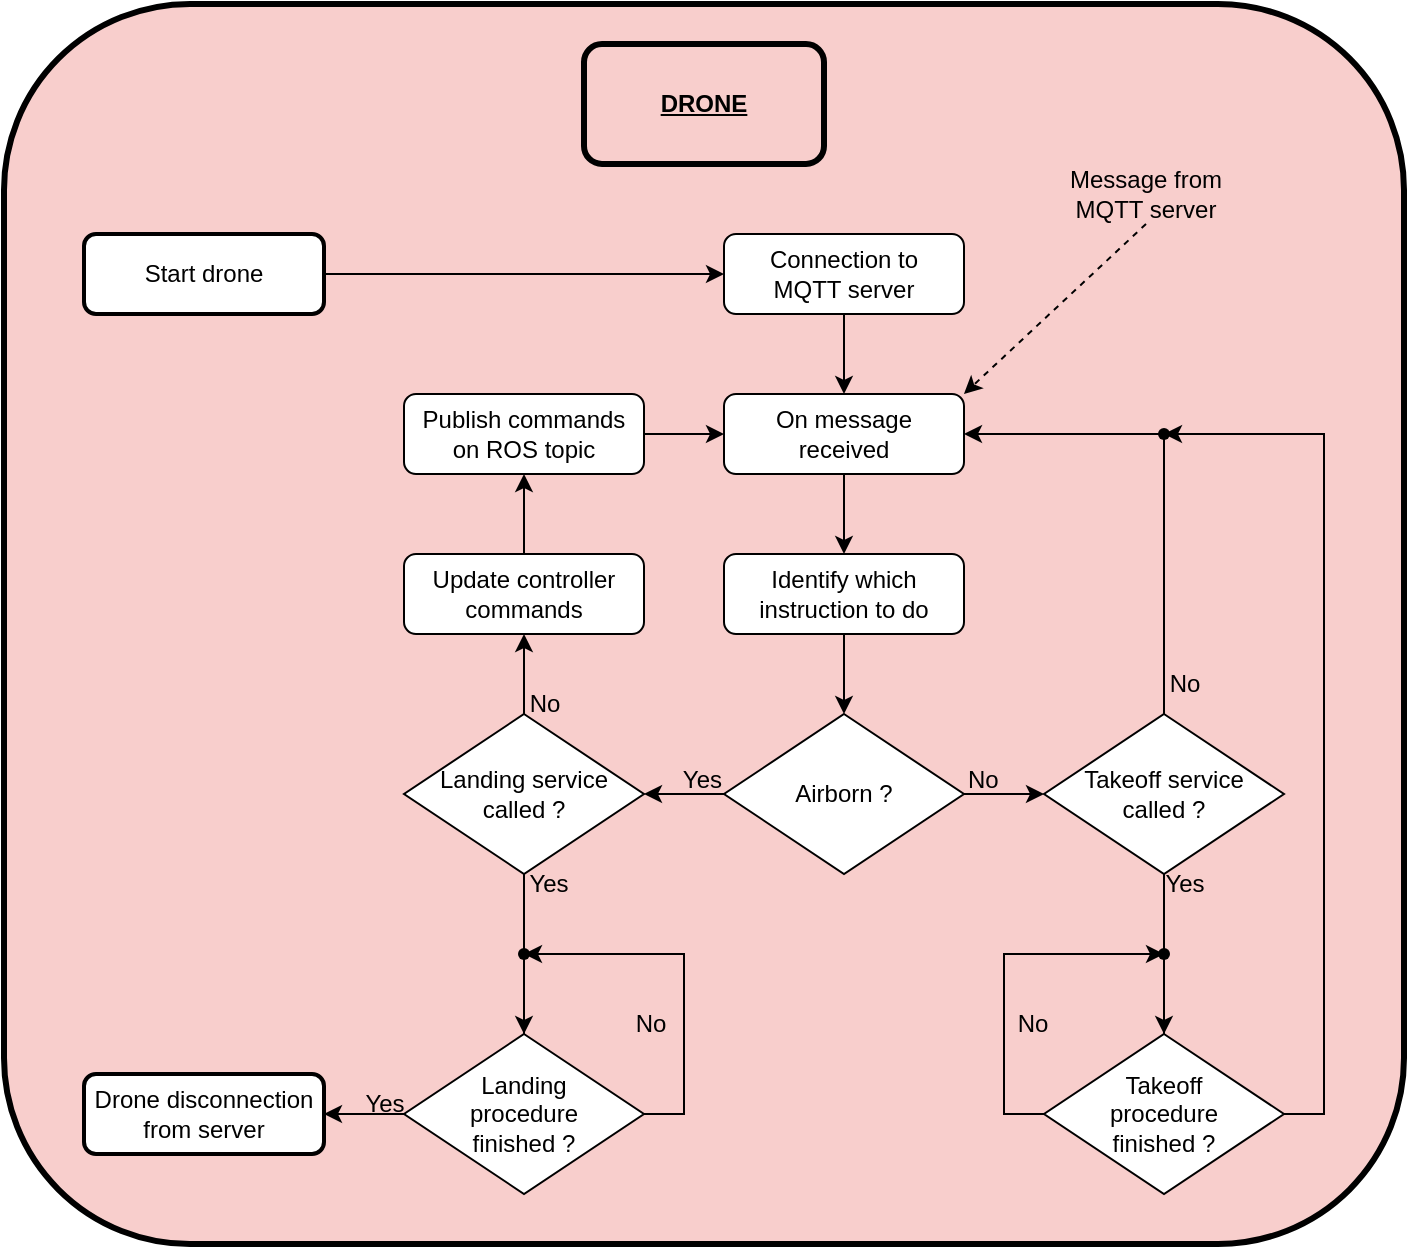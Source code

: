 <mxfile version="20.2.3" type="device"><diagram id="YWynhNQa6pNS4P3Q9ave" name="Page-1"><mxGraphModel dx="1038" dy="1906" grid="1" gridSize="10" guides="1" tooltips="1" connect="1" arrows="1" fold="1" page="1" pageScale="1" pageWidth="827" pageHeight="1169" math="0" shadow="0"><root><mxCell id="0"/><mxCell id="1" parent="0"/><mxCell id="b3_osXJPvwk4AB5yrKwR-54" value="" style="group" parent="1" vertex="1" connectable="0"><mxGeometry x="64" y="-1000" width="700" height="620" as="geometry"/></mxCell><mxCell id="Choq99pq6yWn-JIdaSkb-1" value="" style="rounded=1;whiteSpace=wrap;html=1;strokeWidth=3;fillColor=#f8cecc;strokeColor=#000000;" parent="b3_osXJPvwk4AB5yrKwR-54" vertex="1"><mxGeometry width="700" height="620" as="geometry"/></mxCell><mxCell id="b3_osXJPvwk4AB5yrKwR-53" value="" style="group" parent="b3_osXJPvwk4AB5yrKwR-54" vertex="1" connectable="0"><mxGeometry x="40" y="20" width="620" height="575" as="geometry"/></mxCell><mxCell id="lF3mcIXFgW5Q-NcDsV5V-53" value="&lt;b&gt;&lt;u&gt;DRONE&lt;/u&gt;&lt;/b&gt;" style="rounded=1;whiteSpace=wrap;html=1;strokeWidth=3;fillColor=none;" parent="b3_osXJPvwk4AB5yrKwR-53" vertex="1"><mxGeometry x="250" width="120" height="60" as="geometry"/></mxCell><mxCell id="b3_osXJPvwk4AB5yrKwR-52" value="" style="group" parent="b3_osXJPvwk4AB5yrKwR-53" vertex="1" connectable="0"><mxGeometry y="95" width="620" height="480" as="geometry"/></mxCell><mxCell id="b3_osXJPvwk4AB5yrKwR-1" value="Start drone" style="rounded=1;whiteSpace=wrap;html=1;perimeterSpacing=0;strokeWidth=2;" parent="b3_osXJPvwk4AB5yrKwR-52" vertex="1"><mxGeometry width="120" height="40" as="geometry"/></mxCell><mxCell id="b3_osXJPvwk4AB5yrKwR-2" value="Connection to &lt;br&gt;MQTT server" style="rounded=1;whiteSpace=wrap;html=1;" parent="b3_osXJPvwk4AB5yrKwR-52" vertex="1"><mxGeometry x="320" width="120" height="40" as="geometry"/></mxCell><mxCell id="b3_osXJPvwk4AB5yrKwR-4" style="edgeStyle=orthogonalEdgeStyle;rounded=0;orthogonalLoop=1;jettySize=auto;html=1;exitX=1;exitY=0.5;exitDx=0;exitDy=0;entryX=0;entryY=0.5;entryDx=0;entryDy=0;" parent="b3_osXJPvwk4AB5yrKwR-52" source="b3_osXJPvwk4AB5yrKwR-1" target="b3_osXJPvwk4AB5yrKwR-2" edge="1"><mxGeometry relative="1" as="geometry"/></mxCell><mxCell id="b3_osXJPvwk4AB5yrKwR-3" value="On message &lt;br&gt;received" style="rounded=1;whiteSpace=wrap;html=1;" parent="b3_osXJPvwk4AB5yrKwR-52" vertex="1"><mxGeometry x="320" y="80" width="120" height="40" as="geometry"/></mxCell><mxCell id="b3_osXJPvwk4AB5yrKwR-48" style="edgeStyle=orthogonalEdgeStyle;rounded=0;orthogonalLoop=1;jettySize=auto;html=1;exitX=0.5;exitY=1;exitDx=0;exitDy=0;entryX=0.5;entryY=0;entryDx=0;entryDy=0;" parent="b3_osXJPvwk4AB5yrKwR-52" source="b3_osXJPvwk4AB5yrKwR-2" target="b3_osXJPvwk4AB5yrKwR-3" edge="1"><mxGeometry relative="1" as="geometry"/></mxCell><mxCell id="b3_osXJPvwk4AB5yrKwR-7" value="Airborn ?" style="rhombus;whiteSpace=wrap;html=1;" parent="b3_osXJPvwk4AB5yrKwR-52" vertex="1"><mxGeometry x="320" y="240" width="120" height="80" as="geometry"/></mxCell><mxCell id="b3_osXJPvwk4AB5yrKwR-13" style="edgeStyle=orthogonalEdgeStyle;rounded=0;orthogonalLoop=1;jettySize=auto;html=1;exitDx=0;exitDy=0;entryX=1;entryY=0.5;entryDx=0;entryDy=0;startArrow=none;" parent="b3_osXJPvwk4AB5yrKwR-52" source="b3_osXJPvwk4AB5yrKwR-22" target="b3_osXJPvwk4AB5yrKwR-3" edge="1"><mxGeometry relative="1" as="geometry"><Array as="points"><mxPoint x="540" y="100"/></Array></mxGeometry></mxCell><mxCell id="b3_osXJPvwk4AB5yrKwR-9" value="Takeoff service &lt;br&gt;called ?" style="rhombus;whiteSpace=wrap;html=1;" parent="b3_osXJPvwk4AB5yrKwR-52" vertex="1"><mxGeometry x="480" y="240" width="120" height="80" as="geometry"/></mxCell><mxCell id="b3_osXJPvwk4AB5yrKwR-10" style="edgeStyle=orthogonalEdgeStyle;rounded=0;orthogonalLoop=1;jettySize=auto;html=1;exitX=1;exitY=0.5;exitDx=0;exitDy=0;entryX=0;entryY=0.5;entryDx=0;entryDy=0;" parent="b3_osXJPvwk4AB5yrKwR-52" source="b3_osXJPvwk4AB5yrKwR-7" target="b3_osXJPvwk4AB5yrKwR-9" edge="1"><mxGeometry relative="1" as="geometry"/></mxCell><mxCell id="b3_osXJPvwk4AB5yrKwR-11" value="No" style="text;html=1;align=left;verticalAlign=middle;resizable=0;points=[];autosize=1;strokeColor=none;fillColor=none;" parent="b3_osXJPvwk4AB5yrKwR-52" vertex="1"><mxGeometry x="440" y="258" width="40" height="30" as="geometry"/></mxCell><mxCell id="b3_osXJPvwk4AB5yrKwR-19" style="edgeStyle=orthogonalEdgeStyle;rounded=0;orthogonalLoop=1;jettySize=auto;html=1;exitX=0;exitY=0.5;exitDx=0;exitDy=0;" parent="b3_osXJPvwk4AB5yrKwR-52" source="b3_osXJPvwk4AB5yrKwR-12" edge="1"><mxGeometry relative="1" as="geometry"><mxPoint x="540" y="360" as="targetPoint"/><Array as="points"><mxPoint x="460" y="440"/><mxPoint x="460" y="360"/></Array></mxGeometry></mxCell><mxCell id="b3_osXJPvwk4AB5yrKwR-12" value="Takeoff &lt;br&gt;procedure &lt;br&gt;finished ?" style="rhombus;whiteSpace=wrap;html=1;" parent="b3_osXJPvwk4AB5yrKwR-52" vertex="1"><mxGeometry x="480" y="400" width="120" height="80" as="geometry"/></mxCell><mxCell id="b3_osXJPvwk4AB5yrKwR-14" value="No" style="text;html=1;align=center;verticalAlign=middle;resizable=0;points=[];autosize=1;strokeColor=none;fillColor=none;" parent="b3_osXJPvwk4AB5yrKwR-52" vertex="1"><mxGeometry x="530" y="210" width="40" height="30" as="geometry"/></mxCell><mxCell id="b3_osXJPvwk4AB5yrKwR-16" value="" style="shape=waypoint;sketch=0;size=6;pointerEvents=1;points=[];fillColor=none;resizable=0;rotatable=0;perimeter=centerPerimeter;snapToPoint=1;" parent="b3_osXJPvwk4AB5yrKwR-52" vertex="1"><mxGeometry x="520" y="340" width="40" height="40" as="geometry"/></mxCell><mxCell id="b3_osXJPvwk4AB5yrKwR-15" style="edgeStyle=orthogonalEdgeStyle;rounded=0;orthogonalLoop=1;jettySize=auto;html=1;exitDx=0;exitDy=0;entryX=0.5;entryY=0;entryDx=0;entryDy=0;startArrow=none;" parent="b3_osXJPvwk4AB5yrKwR-52" source="b3_osXJPvwk4AB5yrKwR-16" target="b3_osXJPvwk4AB5yrKwR-12" edge="1"><mxGeometry relative="1" as="geometry"/></mxCell><mxCell id="b3_osXJPvwk4AB5yrKwR-17" value="" style="edgeStyle=orthogonalEdgeStyle;rounded=0;orthogonalLoop=1;jettySize=auto;html=1;exitX=0.5;exitY=1;exitDx=0;exitDy=0;entryDx=0;entryDy=0;endArrow=none;" parent="b3_osXJPvwk4AB5yrKwR-52" source="b3_osXJPvwk4AB5yrKwR-9" target="b3_osXJPvwk4AB5yrKwR-16" edge="1"><mxGeometry relative="1" as="geometry"><mxPoint x="540" y="320" as="sourcePoint"/><mxPoint x="540" y="400" as="targetPoint"/></mxGeometry></mxCell><mxCell id="b3_osXJPvwk4AB5yrKwR-18" value="Yes" style="text;html=1;align=center;verticalAlign=middle;resizable=0;points=[];autosize=1;strokeColor=none;fillColor=none;" parent="b3_osXJPvwk4AB5yrKwR-52" vertex="1"><mxGeometry x="530" y="310" width="40" height="30" as="geometry"/></mxCell><mxCell id="b3_osXJPvwk4AB5yrKwR-20" value="No" style="text;html=1;align=center;verticalAlign=middle;resizable=0;points=[];autosize=1;strokeColor=none;fillColor=none;" parent="b3_osXJPvwk4AB5yrKwR-52" vertex="1"><mxGeometry x="454" y="380" width="40" height="30" as="geometry"/></mxCell><mxCell id="b3_osXJPvwk4AB5yrKwR-22" value="" style="shape=waypoint;sketch=0;size=6;pointerEvents=1;points=[];fillColor=none;resizable=0;rotatable=0;perimeter=centerPerimeter;snapToPoint=1;" parent="b3_osXJPvwk4AB5yrKwR-52" vertex="1"><mxGeometry x="520" y="80" width="40" height="40" as="geometry"/></mxCell><mxCell id="b3_osXJPvwk4AB5yrKwR-24" style="edgeStyle=orthogonalEdgeStyle;rounded=0;orthogonalLoop=1;jettySize=auto;html=1;exitX=1;exitY=0.5;exitDx=0;exitDy=0;entryX=1.042;entryY=0.521;entryDx=0;entryDy=0;entryPerimeter=0;" parent="b3_osXJPvwk4AB5yrKwR-52" source="b3_osXJPvwk4AB5yrKwR-12" target="b3_osXJPvwk4AB5yrKwR-22" edge="1"><mxGeometry relative="1" as="geometry"><Array as="points"><mxPoint x="620" y="440"/><mxPoint x="620" y="100"/></Array></mxGeometry></mxCell><mxCell id="b3_osXJPvwk4AB5yrKwR-23" value="" style="edgeStyle=orthogonalEdgeStyle;rounded=0;orthogonalLoop=1;jettySize=auto;html=1;exitX=0.5;exitY=0;exitDx=0;exitDy=0;entryDx=0;entryDy=0;endArrow=none;" parent="b3_osXJPvwk4AB5yrKwR-52" source="b3_osXJPvwk4AB5yrKwR-9" target="b3_osXJPvwk4AB5yrKwR-22" edge="1"><mxGeometry relative="1" as="geometry"><mxPoint x="540" y="200" as="sourcePoint"/><mxPoint x="440" y="140" as="targetPoint"/></mxGeometry></mxCell><mxCell id="b3_osXJPvwk4AB5yrKwR-29" style="edgeStyle=orthogonalEdgeStyle;rounded=0;orthogonalLoop=1;jettySize=auto;html=1;exitX=0.5;exitY=1;exitDx=0;exitDy=0;entryX=0.5;entryY=0;entryDx=0;entryDy=0;" parent="b3_osXJPvwk4AB5yrKwR-52" source="b3_osXJPvwk4AB5yrKwR-26" target="b3_osXJPvwk4AB5yrKwR-7" edge="1"><mxGeometry relative="1" as="geometry"/></mxCell><mxCell id="b3_osXJPvwk4AB5yrKwR-26" value="Identify which instruction to do" style="rounded=1;whiteSpace=wrap;html=1;" parent="b3_osXJPvwk4AB5yrKwR-52" vertex="1"><mxGeometry x="320" y="160" width="120" height="40" as="geometry"/></mxCell><mxCell id="b3_osXJPvwk4AB5yrKwR-28" style="edgeStyle=orthogonalEdgeStyle;rounded=0;orthogonalLoop=1;jettySize=auto;html=1;exitX=0.5;exitY=1;exitDx=0;exitDy=0;entryX=0.5;entryY=0;entryDx=0;entryDy=0;" parent="b3_osXJPvwk4AB5yrKwR-52" source="b3_osXJPvwk4AB5yrKwR-3" target="b3_osXJPvwk4AB5yrKwR-26" edge="1"><mxGeometry relative="1" as="geometry"/></mxCell><mxCell id="b3_osXJPvwk4AB5yrKwR-30" value="Landing service called ?" style="rhombus;whiteSpace=wrap;html=1;" parent="b3_osXJPvwk4AB5yrKwR-52" vertex="1"><mxGeometry x="160" y="240" width="120" height="80" as="geometry"/></mxCell><mxCell id="b3_osXJPvwk4AB5yrKwR-31" style="edgeStyle=orthogonalEdgeStyle;rounded=0;orthogonalLoop=1;jettySize=auto;html=1;exitX=0;exitY=0.5;exitDx=0;exitDy=0;" parent="b3_osXJPvwk4AB5yrKwR-52" source="b3_osXJPvwk4AB5yrKwR-7" target="b3_osXJPvwk4AB5yrKwR-30" edge="1"><mxGeometry relative="1" as="geometry"/></mxCell><mxCell id="b3_osXJPvwk4AB5yrKwR-32" value="Yes" style="text;html=1;align=right;verticalAlign=middle;resizable=0;points=[];autosize=1;strokeColor=none;fillColor=none;" parent="b3_osXJPvwk4AB5yrKwR-52" vertex="1"><mxGeometry x="280" y="258" width="40" height="30" as="geometry"/></mxCell><mxCell id="b3_osXJPvwk4AB5yrKwR-34" value="Update controller commands" style="rounded=1;whiteSpace=wrap;html=1;" parent="b3_osXJPvwk4AB5yrKwR-52" vertex="1"><mxGeometry x="160" y="160" width="120" height="40" as="geometry"/></mxCell><mxCell id="b3_osXJPvwk4AB5yrKwR-35" style="edgeStyle=orthogonalEdgeStyle;rounded=0;orthogonalLoop=1;jettySize=auto;html=1;exitX=0.5;exitY=0;exitDx=0;exitDy=0;entryX=0.5;entryY=1;entryDx=0;entryDy=0;" parent="b3_osXJPvwk4AB5yrKwR-52" source="b3_osXJPvwk4AB5yrKwR-30" target="b3_osXJPvwk4AB5yrKwR-34" edge="1"><mxGeometry relative="1" as="geometry"/></mxCell><mxCell id="b3_osXJPvwk4AB5yrKwR-38" style="edgeStyle=orthogonalEdgeStyle;rounded=0;orthogonalLoop=1;jettySize=auto;html=1;exitX=1;exitY=0.5;exitDx=0;exitDy=0;entryX=0;entryY=0.5;entryDx=0;entryDy=0;" parent="b3_osXJPvwk4AB5yrKwR-52" source="b3_osXJPvwk4AB5yrKwR-36" target="b3_osXJPvwk4AB5yrKwR-3" edge="1"><mxGeometry relative="1" as="geometry"/></mxCell><mxCell id="b3_osXJPvwk4AB5yrKwR-36" value="Publish commands on ROS topic" style="rounded=1;whiteSpace=wrap;html=1;" parent="b3_osXJPvwk4AB5yrKwR-52" vertex="1"><mxGeometry x="160" y="80" width="120" height="40" as="geometry"/></mxCell><mxCell id="b3_osXJPvwk4AB5yrKwR-39" value="Landing&lt;br&gt;procedure &lt;br&gt;finished ?" style="rhombus;whiteSpace=wrap;html=1;" parent="b3_osXJPvwk4AB5yrKwR-52" vertex="1"><mxGeometry x="160" y="400" width="120" height="80" as="geometry"/></mxCell><mxCell id="b3_osXJPvwk4AB5yrKwR-37" style="edgeStyle=orthogonalEdgeStyle;rounded=0;orthogonalLoop=1;jettySize=auto;html=1;exitX=0.5;exitY=0;exitDx=0;exitDy=0;entryX=0.5;entryY=1;entryDx=0;entryDy=0;" parent="b3_osXJPvwk4AB5yrKwR-52" source="b3_osXJPvwk4AB5yrKwR-34" target="b3_osXJPvwk4AB5yrKwR-36" edge="1"><mxGeometry relative="1" as="geometry"/></mxCell><mxCell id="b3_osXJPvwk4AB5yrKwR-41" value="No" style="text;html=1;align=center;verticalAlign=middle;resizable=0;points=[];autosize=1;strokeColor=none;fillColor=none;" parent="b3_osXJPvwk4AB5yrKwR-52" vertex="1"><mxGeometry x="210" y="220" width="40" height="30" as="geometry"/></mxCell><mxCell id="b3_osXJPvwk4AB5yrKwR-42" value="Yes" style="text;html=1;align=center;verticalAlign=middle;resizable=0;points=[];autosize=1;strokeColor=none;fillColor=none;" parent="b3_osXJPvwk4AB5yrKwR-52" vertex="1"><mxGeometry x="212" y="310" width="40" height="30" as="geometry"/></mxCell><mxCell id="b3_osXJPvwk4AB5yrKwR-43" value="" style="shape=waypoint;sketch=0;size=6;pointerEvents=1;points=[];fillColor=none;resizable=0;rotatable=0;perimeter=centerPerimeter;snapToPoint=1;" parent="b3_osXJPvwk4AB5yrKwR-52" vertex="1"><mxGeometry x="200" y="340" width="40" height="40" as="geometry"/></mxCell><mxCell id="b3_osXJPvwk4AB5yrKwR-40" style="edgeStyle=orthogonalEdgeStyle;rounded=0;orthogonalLoop=1;jettySize=auto;html=1;exitDx=0;exitDy=0;entryX=0.5;entryY=0;entryDx=0;entryDy=0;startArrow=none;" parent="b3_osXJPvwk4AB5yrKwR-52" source="b3_osXJPvwk4AB5yrKwR-43" target="b3_osXJPvwk4AB5yrKwR-39" edge="1"><mxGeometry relative="1" as="geometry"/></mxCell><mxCell id="b3_osXJPvwk4AB5yrKwR-45" style="edgeStyle=orthogonalEdgeStyle;rounded=0;orthogonalLoop=1;jettySize=auto;html=1;exitX=1;exitY=0.5;exitDx=0;exitDy=0;entryX=0.597;entryY=0.466;entryDx=0;entryDy=0;entryPerimeter=0;" parent="b3_osXJPvwk4AB5yrKwR-52" source="b3_osXJPvwk4AB5yrKwR-39" target="b3_osXJPvwk4AB5yrKwR-43" edge="1"><mxGeometry relative="1" as="geometry"><Array as="points"><mxPoint x="300" y="440"/><mxPoint x="300" y="360"/></Array></mxGeometry></mxCell><mxCell id="b3_osXJPvwk4AB5yrKwR-44" value="" style="edgeStyle=orthogonalEdgeStyle;rounded=0;orthogonalLoop=1;jettySize=auto;html=1;exitX=0.5;exitY=1;exitDx=0;exitDy=0;entryDx=0;entryDy=0;endArrow=none;" parent="b3_osXJPvwk4AB5yrKwR-52" source="b3_osXJPvwk4AB5yrKwR-30" target="b3_osXJPvwk4AB5yrKwR-43" edge="1"><mxGeometry relative="1" as="geometry"><mxPoint x="220" y="320" as="sourcePoint"/><mxPoint x="220" y="400" as="targetPoint"/></mxGeometry></mxCell><mxCell id="b3_osXJPvwk4AB5yrKwR-46" value="No" style="text;html=1;align=center;verticalAlign=middle;resizable=0;points=[];autosize=1;strokeColor=none;fillColor=none;" parent="b3_osXJPvwk4AB5yrKwR-52" vertex="1"><mxGeometry x="263" y="380" width="40" height="30" as="geometry"/></mxCell><mxCell id="b3_osXJPvwk4AB5yrKwR-47" value="Drone disconnection from server" style="rounded=1;whiteSpace=wrap;html=1;strokeWidth=2;" parent="b3_osXJPvwk4AB5yrKwR-52" vertex="1"><mxGeometry y="420" width="120" height="40" as="geometry"/></mxCell><mxCell id="b3_osXJPvwk4AB5yrKwR-50" value="Yes" style="text;html=1;align=center;verticalAlign=middle;resizable=0;points=[];autosize=1;strokeColor=none;fillColor=none;" parent="b3_osXJPvwk4AB5yrKwR-52" vertex="1"><mxGeometry x="130" y="420" width="40" height="30" as="geometry"/></mxCell><mxCell id="b3_osXJPvwk4AB5yrKwR-49" style="edgeStyle=orthogonalEdgeStyle;rounded=0;orthogonalLoop=1;jettySize=auto;html=1;exitX=0;exitY=0.5;exitDx=0;exitDy=0;entryX=1;entryY=0.5;entryDx=0;entryDy=0;" parent="b3_osXJPvwk4AB5yrKwR-52" source="b3_osXJPvwk4AB5yrKwR-39" target="b3_osXJPvwk4AB5yrKwR-47" edge="1"><mxGeometry relative="1" as="geometry"/></mxCell><mxCell id="b3_osXJPvwk4AB5yrKwR-58" style="rounded=0;orthogonalLoop=1;jettySize=auto;html=1;exitX=0.5;exitY=1;exitDx=0;exitDy=0;entryX=1;entryY=0;entryDx=0;entryDy=0;dashed=1;" parent="b3_osXJPvwk4AB5yrKwR-54" source="b3_osXJPvwk4AB5yrKwR-56" target="b3_osXJPvwk4AB5yrKwR-3" edge="1"><mxGeometry relative="1" as="geometry"/></mxCell><mxCell id="b3_osXJPvwk4AB5yrKwR-56" value="Message from MQTT server" style="text;html=1;strokeColor=none;fillColor=none;align=center;verticalAlign=middle;whiteSpace=wrap;rounded=0;" parent="b3_osXJPvwk4AB5yrKwR-54" vertex="1"><mxGeometry x="516" y="80" width="110" height="30" as="geometry"/></mxCell></root></mxGraphModel></diagram></mxfile>